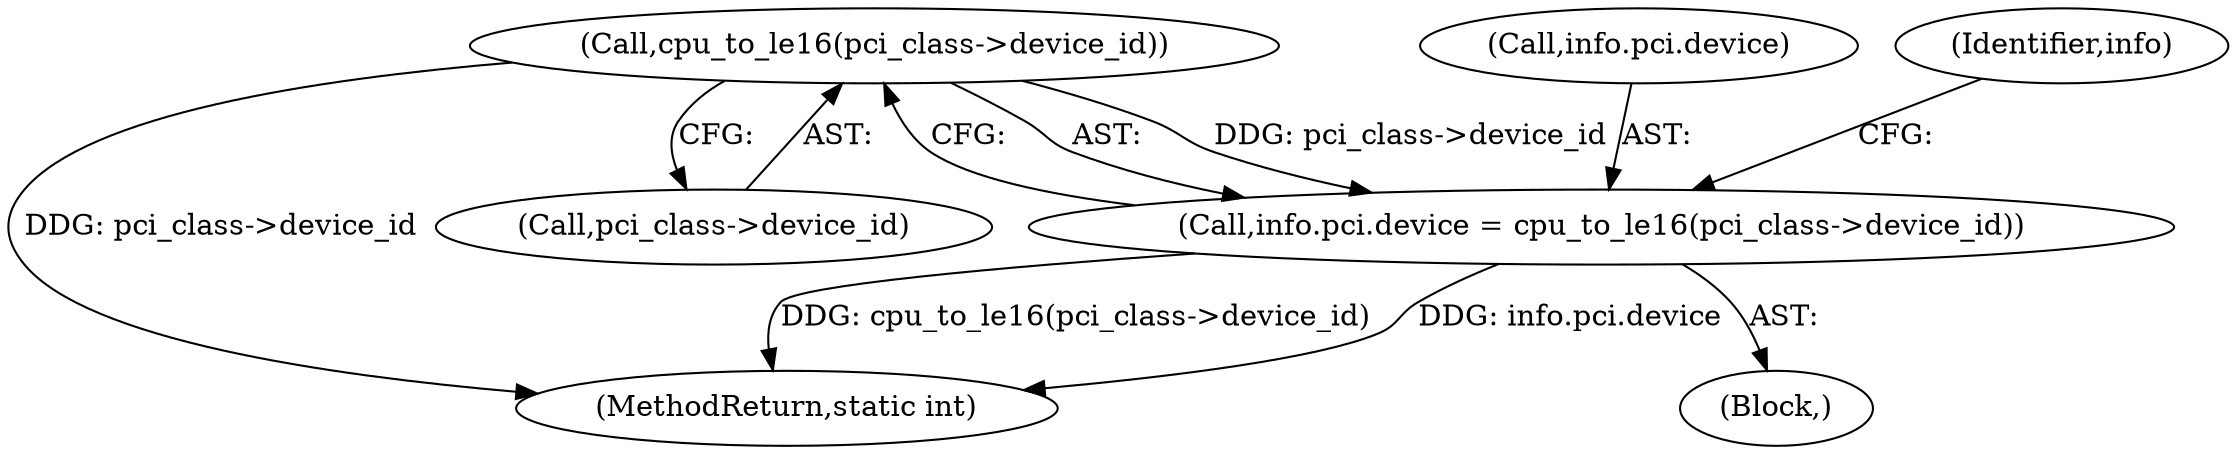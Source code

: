digraph "0_qemu_844864fbae66935951529408831c2f22367a57b6@pointer" {
"1000169" [label="(Call,cpu_to_le16(pci_class->device_id))"];
"1000163" [label="(Call,info.pci.device = cpu_to_le16(pci_class->device_id))"];
"1000673" [label="(MethodReturn,static int)"];
"1000164" [label="(Call,info.pci.device)"];
"1000163" [label="(Call,info.pci.device = cpu_to_le16(pci_class->device_id))"];
"1000169" [label="(Call,cpu_to_le16(pci_class->device_id))"];
"1000170" [label="(Call,pci_class->device_id)"];
"1000176" [label="(Identifier,info)"];
"1000104" [label="(Block,)"];
"1000169" -> "1000163"  [label="AST: "];
"1000169" -> "1000170"  [label="CFG: "];
"1000170" -> "1000169"  [label="AST: "];
"1000163" -> "1000169"  [label="CFG: "];
"1000169" -> "1000673"  [label="DDG: pci_class->device_id"];
"1000169" -> "1000163"  [label="DDG: pci_class->device_id"];
"1000163" -> "1000104"  [label="AST: "];
"1000164" -> "1000163"  [label="AST: "];
"1000176" -> "1000163"  [label="CFG: "];
"1000163" -> "1000673"  [label="DDG: info.pci.device"];
"1000163" -> "1000673"  [label="DDG: cpu_to_le16(pci_class->device_id)"];
}

